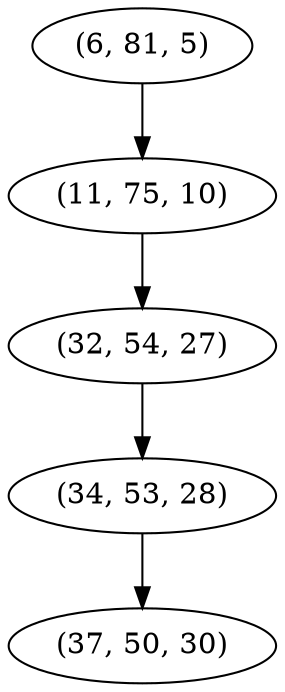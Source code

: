 digraph tree {
    "(6, 81, 5)";
    "(11, 75, 10)";
    "(32, 54, 27)";
    "(34, 53, 28)";
    "(37, 50, 30)";
    "(6, 81, 5)" -> "(11, 75, 10)";
    "(11, 75, 10)" -> "(32, 54, 27)";
    "(32, 54, 27)" -> "(34, 53, 28)";
    "(34, 53, 28)" -> "(37, 50, 30)";
}
